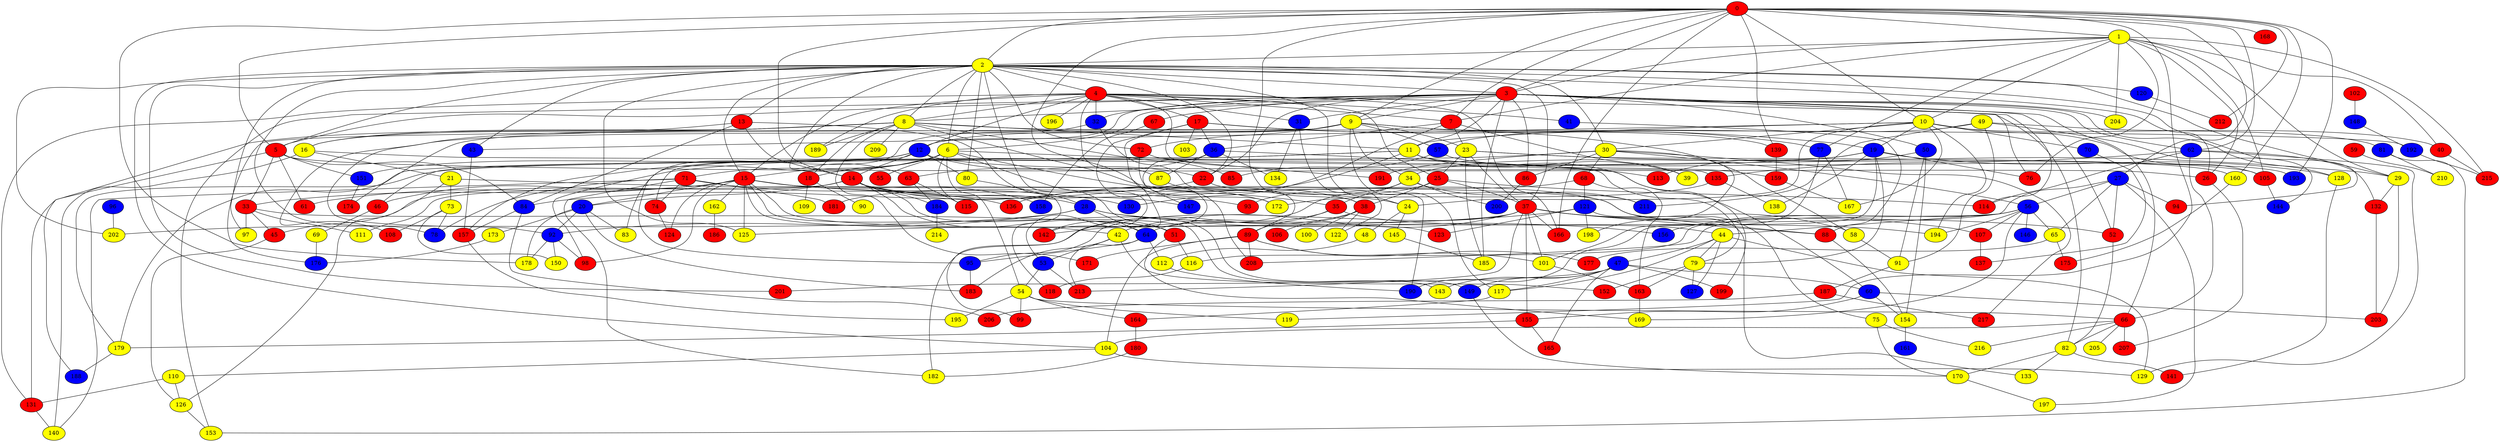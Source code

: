 graph {
0 [style = filled fillcolor = red];
1 [style = filled fillcolor = yellow];
2 [style = filled fillcolor = yellow];
3 [style = filled fillcolor = red];
4 [style = filled fillcolor = red];
5 [style = filled fillcolor = red];
6 [style = filled fillcolor = yellow];
7 [style = filled fillcolor = red];
8 [style = filled fillcolor = yellow];
9 [style = filled fillcolor = yellow];
10 [style = filled fillcolor = yellow];
11 [style = filled fillcolor = yellow];
12 [style = filled fillcolor = blue];
13 [style = filled fillcolor = red];
14 [style = filled fillcolor = red];
15 [style = filled fillcolor = red];
16 [style = filled fillcolor = yellow];
17 [style = filled fillcolor = red];
18 [style = filled fillcolor = red];
19 [style = filled fillcolor = blue];
20 [style = filled fillcolor = blue];
21 [style = filled fillcolor = yellow];
22 [style = filled fillcolor = red];
23 [style = filled fillcolor = yellow];
24 [style = filled fillcolor = yellow];
25 [style = filled fillcolor = red];
26 [style = filled fillcolor = red];
27 [style = filled fillcolor = blue];
28 [style = filled fillcolor = blue];
29 [style = filled fillcolor = yellow];
30 [style = filled fillcolor = yellow];
31 [style = filled fillcolor = blue];
32 [style = filled fillcolor = blue];
33 [style = filled fillcolor = red];
34 [style = filled fillcolor = yellow];
35 [style = filled fillcolor = red];
36 [style = filled fillcolor = blue];
37 [style = filled fillcolor = red];
38 [style = filled fillcolor = red];
39 [style = filled fillcolor = yellow];
40 [style = filled fillcolor = red];
41 [style = filled fillcolor = blue];
42 [style = filled fillcolor = yellow];
43 [style = filled fillcolor = blue];
44 [style = filled fillcolor = yellow];
45 [style = filled fillcolor = red];
46 [style = filled fillcolor = red];
47 [style = filled fillcolor = blue];
48 [style = filled fillcolor = yellow];
49 [style = filled fillcolor = yellow];
50 [style = filled fillcolor = blue];
51 [style = filled fillcolor = red];
52 [style = filled fillcolor = red];
53 [style = filled fillcolor = blue];
54 [style = filled fillcolor = yellow];
55 [style = filled fillcolor = red];
56 [style = filled fillcolor = blue];
57 [style = filled fillcolor = blue];
58 [style = filled fillcolor = yellow];
59 [style = filled fillcolor = red];
60 [style = filled fillcolor = blue];
61 [style = filled fillcolor = red];
62 [style = filled fillcolor = blue];
63 [style = filled fillcolor = red];
64 [style = filled fillcolor = blue];
65 [style = filled fillcolor = yellow];
66 [style = filled fillcolor = red];
67 [style = filled fillcolor = red];
68 [style = filled fillcolor = red];
69 [style = filled fillcolor = yellow];
70 [style = filled fillcolor = blue];
71 [style = filled fillcolor = red];
72 [style = filled fillcolor = red];
73 [style = filled fillcolor = yellow];
74 [style = filled fillcolor = red];
75 [style = filled fillcolor = yellow];
76 [style = filled fillcolor = red];
77 [style = filled fillcolor = blue];
78 [style = filled fillcolor = blue];
79 [style = filled fillcolor = yellow];
80 [style = filled fillcolor = yellow];
81 [style = filled fillcolor = blue];
82 [style = filled fillcolor = yellow];
83 [style = filled fillcolor = yellow];
84 [style = filled fillcolor = blue];
85 [style = filled fillcolor = red];
86 [style = filled fillcolor = red];
87 [style = filled fillcolor = yellow];
88 [style = filled fillcolor = red];
89 [style = filled fillcolor = red];
90 [style = filled fillcolor = yellow];
91 [style = filled fillcolor = yellow];
92 [style = filled fillcolor = blue];
93 [style = filled fillcolor = red];
94 [style = filled fillcolor = red];
95 [style = filled fillcolor = blue];
96 [style = filled fillcolor = blue];
97 [style = filled fillcolor = yellow];
98 [style = filled fillcolor = red];
99 [style = filled fillcolor = red];
100 [style = filled fillcolor = yellow];
101 [style = filled fillcolor = yellow];
102 [style = filled fillcolor = red];
103 [style = filled fillcolor = yellow];
104 [style = filled fillcolor = yellow];
105 [style = filled fillcolor = red];
106 [style = filled fillcolor = red];
107 [style = filled fillcolor = red];
108 [style = filled fillcolor = red];
109 [style = filled fillcolor = yellow];
110 [style = filled fillcolor = yellow];
111 [style = filled fillcolor = yellow];
112 [style = filled fillcolor = yellow];
113 [style = filled fillcolor = red];
114 [style = filled fillcolor = red];
115 [style = filled fillcolor = red];
116 [style = filled fillcolor = yellow];
117 [style = filled fillcolor = yellow];
118 [style = filled fillcolor = red];
119 [style = filled fillcolor = yellow];
120 [style = filled fillcolor = blue];
121 [style = filled fillcolor = blue];
122 [style = filled fillcolor = yellow];
123 [style = filled fillcolor = red];
124 [style = filled fillcolor = red];
125 [style = filled fillcolor = yellow];
126 [style = filled fillcolor = yellow];
127 [style = filled fillcolor = blue];
128 [style = filled fillcolor = yellow];
129 [style = filled fillcolor = yellow];
130 [style = filled fillcolor = blue];
131 [style = filled fillcolor = red];
132 [style = filled fillcolor = red];
133 [style = filled fillcolor = yellow];
134 [style = filled fillcolor = yellow];
135 [style = filled fillcolor = red];
136 [style = filled fillcolor = red];
137 [style = filled fillcolor = red];
138 [style = filled fillcolor = yellow];
139 [style = filled fillcolor = red];
140 [style = filled fillcolor = yellow];
141 [style = filled fillcolor = red];
142 [style = filled fillcolor = red];
143 [style = filled fillcolor = yellow];
144 [style = filled fillcolor = blue];
145 [style = filled fillcolor = yellow];
146 [style = filled fillcolor = blue];
147 [style = filled fillcolor = blue];
148 [style = filled fillcolor = blue];
149 [style = filled fillcolor = blue];
150 [style = filled fillcolor = yellow];
151 [style = filled fillcolor = blue];
152 [style = filled fillcolor = red];
153 [style = filled fillcolor = yellow];
154 [style = filled fillcolor = yellow];
155 [style = filled fillcolor = red];
156 [style = filled fillcolor = blue];
157 [style = filled fillcolor = red];
158 [style = filled fillcolor = blue];
159 [style = filled fillcolor = red];
160 [style = filled fillcolor = yellow];
161 [style = filled fillcolor = blue];
162 [style = filled fillcolor = yellow];
163 [style = filled fillcolor = red];
164 [style = filled fillcolor = red];
165 [style = filled fillcolor = red];
166 [style = filled fillcolor = red];
167 [style = filled fillcolor = yellow];
168 [style = filled fillcolor = red];
169 [style = filled fillcolor = yellow];
170 [style = filled fillcolor = yellow];
171 [style = filled fillcolor = red];
172 [style = filled fillcolor = yellow];
173 [style = filled fillcolor = yellow];
174 [style = filled fillcolor = red];
175 [style = filled fillcolor = red];
176 [style = filled fillcolor = blue];
177 [style = filled fillcolor = red];
178 [style = filled fillcolor = yellow];
179 [style = filled fillcolor = yellow];
180 [style = filled fillcolor = red];
181 [style = filled fillcolor = red];
182 [style = filled fillcolor = yellow];
183 [style = filled fillcolor = red];
184 [style = filled fillcolor = blue];
185 [style = filled fillcolor = yellow];
186 [style = filled fillcolor = red];
187 [style = filled fillcolor = red];
188 [style = filled fillcolor = blue];
189 [style = filled fillcolor = yellow];
190 [style = filled fillcolor = blue];
191 [style = filled fillcolor = red];
192 [style = filled fillcolor = blue];
193 [style = filled fillcolor = blue];
194 [style = filled fillcolor = yellow];
195 [style = filled fillcolor = yellow];
196 [style = filled fillcolor = yellow];
197 [style = filled fillcolor = yellow];
198 [style = filled fillcolor = yellow];
199 [style = filled fillcolor = red];
200 [style = filled fillcolor = blue];
201 [style = filled fillcolor = red];
202 [style = filled fillcolor = yellow];
203 [style = filled fillcolor = red];
204 [style = filled fillcolor = yellow];
205 [style = filled fillcolor = yellow];
206 [style = filled fillcolor = red];
207 [style = filled fillcolor = red];
208 [style = filled fillcolor = red];
209 [style = filled fillcolor = yellow];
210 [style = filled fillcolor = yellow];
211 [style = filled fillcolor = blue];
212 [style = filled fillcolor = red];
213 [style = filled fillcolor = red];
214 [style = filled fillcolor = yellow];
215 [style = filled fillcolor = red];
216 [style = filled fillcolor = yellow];
217 [style = filled fillcolor = red];
0 -- 5;
0 -- 3;
0 -- 2;
0 -- 1;
0 -- 7;
0 -- 9;
0 -- 10;
0 -- 14;
0 -- 27;
0 -- 38;
0 -- 62;
0 -- 119;
0 -- 139;
0 -- 142;
0 -- 160;
0 -- 166;
0 -- 168;
0 -- 178;
0 -- 193;
0 -- 212;
1 -- 2;
1 -- 3;
1 -- 7;
1 -- 10;
1 -- 26;
1 -- 29;
1 -- 40;
1 -- 76;
1 -- 77;
1 -- 105;
1 -- 204;
1 -- 215;
2 -- 3;
2 -- 4;
2 -- 5;
2 -- 6;
2 -- 8;
2 -- 13;
2 -- 15;
2 -- 22;
2 -- 24;
2 -- 26;
2 -- 29;
2 -- 30;
2 -- 37;
2 -- 43;
2 -- 53;
2 -- 63;
2 -- 72;
2 -- 78;
2 -- 80;
2 -- 94;
2 -- 97;
2 -- 104;
2 -- 120;
2 -- 125;
2 -- 201;
2 -- 202;
3 -- 5;
3 -- 6;
3 -- 8;
3 -- 9;
3 -- 11;
3 -- 12;
3 -- 22;
3 -- 31;
3 -- 32;
3 -- 50;
3 -- 52;
3 -- 62;
3 -- 66;
3 -- 67;
3 -- 76;
3 -- 86;
3 -- 114;
3 -- 128;
3 -- 153;
3 -- 185;
3 -- 204;
4 -- 7;
4 -- 8;
4 -- 12;
4 -- 15;
4 -- 17;
4 -- 25;
4 -- 31;
4 -- 32;
4 -- 41;
4 -- 82;
4 -- 87;
4 -- 131;
4 -- 135;
4 -- 166;
4 -- 189;
4 -- 196;
5 -- 26;
5 -- 33;
5 -- 61;
5 -- 84;
5 -- 131;
5 -- 151;
6 -- 15;
6 -- 18;
6 -- 35;
6 -- 51;
6 -- 54;
6 -- 55;
6 -- 71;
6 -- 113;
6 -- 115;
6 -- 157;
7 -- 23;
7 -- 36;
7 -- 39;
7 -- 130;
8 -- 11;
8 -- 16;
8 -- 18;
8 -- 38;
8 -- 85;
8 -- 92;
8 -- 171;
8 -- 188;
8 -- 189;
8 -- 192;
8 -- 209;
9 -- 12;
9 -- 23;
9 -- 34;
9 -- 57;
9 -- 72;
9 -- 77;
9 -- 108;
9 -- 117;
9 -- 139;
9 -- 174;
9 -- 176;
10 -- 11;
10 -- 19;
10 -- 24;
10 -- 30;
10 -- 40;
10 -- 43;
10 -- 70;
10 -- 105;
10 -- 167;
10 -- 194;
11 -- 39;
11 -- 46;
11 -- 179;
11 -- 181;
11 -- 193;
11 -- 199;
12 -- 14;
12 -- 22;
12 -- 74;
12 -- 80;
12 -- 83;
12 -- 151;
12 -- 160;
13 -- 14;
13 -- 16;
13 -- 28;
13 -- 84;
14 -- 20;
14 -- 28;
14 -- 45;
14 -- 64;
14 -- 75;
14 -- 111;
14 -- 147;
14 -- 149;
14 -- 172;
14 -- 184;
15 -- 20;
15 -- 33;
15 -- 42;
15 -- 46;
15 -- 61;
15 -- 88;
15 -- 93;
15 -- 98;
15 -- 123;
15 -- 124;
15 -- 125;
15 -- 130;
15 -- 143;
15 -- 158;
15 -- 162;
16 -- 21;
16 -- 79;
16 -- 140;
17 -- 19;
17 -- 36;
17 -- 58;
17 -- 103;
17 -- 142;
17 -- 208;
18 -- 90;
18 -- 109;
19 -- 34;
19 -- 76;
19 -- 79;
19 -- 98;
19 -- 128;
19 -- 138;
19 -- 190;
20 -- 83;
20 -- 92;
20 -- 173;
20 -- 178;
20 -- 183;
21 -- 24;
21 -- 73;
21 -- 126;
22 -- 84;
22 -- 211;
23 -- 25;
23 -- 29;
23 -- 37;
23 -- 105;
23 -- 185;
24 -- 48;
24 -- 145;
25 -- 37;
25 -- 38;
25 -- 93;
25 -- 114;
26 -- 207;
27 -- 44;
27 -- 52;
27 -- 56;
27 -- 65;
27 -- 94;
27 -- 197;
28 -- 64;
28 -- 92;
28 -- 156;
28 -- 194;
28 -- 202;
29 -- 132;
29 -- 203;
30 -- 56;
30 -- 68;
30 -- 86;
30 -- 179;
30 -- 191;
30 -- 198;
30 -- 217;
31 -- 122;
31 -- 134;
32 -- 95;
32 -- 190;
33 -- 45;
33 -- 51;
33 -- 97;
33 -- 111;
34 -- 35;
34 -- 99;
34 -- 200;
34 -- 211;
35 -- 44;
35 -- 64;
35 -- 89;
36 -- 60;
36 -- 63;
36 -- 87;
36 -- 134;
36 -- 147;
37 -- 42;
37 -- 52;
37 -- 58;
37 -- 88;
37 -- 95;
37 -- 101;
37 -- 107;
37 -- 125;
37 -- 155;
37 -- 166;
37 -- 213;
38 -- 100;
38 -- 106;
38 -- 122;
38 -- 182;
40 -- 215;
41 -- 88;
42 -- 53;
42 -- 152;
42 -- 183;
43 -- 157;
44 -- 47;
44 -- 79;
44 -- 117;
44 -- 127;
44 -- 129;
45 -- 126;
46 -- 69;
47 -- 60;
47 -- 117;
47 -- 143;
47 -- 149;
47 -- 165;
47 -- 199;
47 -- 201;
48 -- 112;
49 -- 57;
49 -- 81;
49 -- 91;
49 -- 144;
49 -- 211;
50 -- 91;
50 -- 113;
50 -- 154;
51 -- 116;
51 -- 169;
52 -- 82;
53 -- 54;
53 -- 213;
54 -- 66;
54 -- 99;
54 -- 119;
54 -- 164;
54 -- 195;
56 -- 65;
56 -- 107;
56 -- 116;
56 -- 146;
56 -- 156;
56 -- 169;
56 -- 194;
56 -- 208;
57 -- 85;
57 -- 159;
58 -- 91;
59 -- 210;
60 -- 154;
60 -- 155;
60 -- 203;
62 -- 66;
62 -- 114;
62 -- 129;
62 -- 132;
62 -- 135;
63 -- 115;
63 -- 184;
64 -- 95;
64 -- 112;
64 -- 213;
65 -- 175;
65 -- 177;
66 -- 82;
66 -- 104;
66 -- 205;
66 -- 207;
66 -- 216;
67 -- 158;
68 -- 121;
68 -- 136;
68 -- 163;
69 -- 176;
70 -- 137;
71 -- 74;
71 -- 78;
71 -- 136;
71 -- 140;
71 -- 181;
71 -- 182;
72 -- 172;
72 -- 191;
73 -- 78;
73 -- 108;
73 -- 150;
74 -- 124;
75 -- 170;
75 -- 216;
77 -- 101;
77 -- 167;
79 -- 127;
79 -- 152;
79 -- 163;
80 -- 118;
81 -- 153;
81 -- 210;
82 -- 133;
82 -- 141;
82 -- 170;
84 -- 157;
84 -- 206;
86 -- 200;
87 -- 89;
88 -- 154;
89 -- 101;
89 -- 104;
89 -- 171;
89 -- 177;
89 -- 208;
91 -- 187;
92 -- 98;
92 -- 150;
92 -- 178;
95 -- 183;
96 -- 202;
101 -- 163;
102 -- 148;
104 -- 110;
104 -- 129;
105 -- 144;
107 -- 137;
110 -- 126;
110 -- 131;
112 -- 190;
116 -- 118;
117 -- 164;
120 -- 212;
121 -- 123;
121 -- 133;
121 -- 142;
121 -- 198;
126 -- 153;
128 -- 141;
131 -- 140;
132 -- 203;
135 -- 138;
135 -- 172;
139 -- 159;
145 -- 185;
148 -- 192;
149 -- 170;
151 -- 174;
154 -- 161;
155 -- 165;
155 -- 179;
157 -- 195;
159 -- 167;
160 -- 175;
162 -- 186;
163 -- 169;
164 -- 180;
170 -- 197;
173 -- 176;
179 -- 188;
180 -- 182;
184 -- 214;
187 -- 206;
187 -- 217;
192 -- 215;
}
